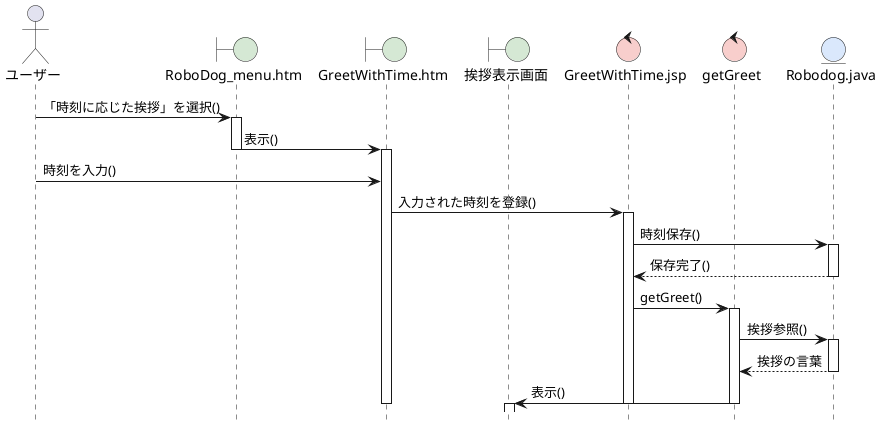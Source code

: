 @startuml RoboDogシステム-時刻に応じた挨拶シーケンス図
hide footbox
skinparam boundaryBackgroundColor #D5E8D4
skinparam controlBackgroundColor  #F8CECC
skinparam entityBackgroundColor   #DAE8FC

actor ユーザー as A
boundary RoboDog_menu.htm as B1
boundary GreetWithTime.htm as B2
boundary 挨拶表示画面 as B3
control GreetWithTime.jsp as C1
control getGreet as C2
entity Robodog.java as E

A -> B1: 「時刻に応じた挨拶」を選択()
activate B1

B1 -> B2: 表示()
deactivate B1
activate B2

A -> B2: 時刻を入力()

B2 -> C1: 入力された時刻を登録()
activate C1
C1 -> E: 時刻保存()
activate E
E --> C1: 保存完了()
deactivate E

C1 -> C2: getGreet()
activate C2
C2 -> E: 挨拶参照()
activate E
E --> C2: 挨拶の言葉
deactivate E

C2 -> B3: 表示()
deactivate C2
deactivate C1
deactivate B2
activate B3

@enduml